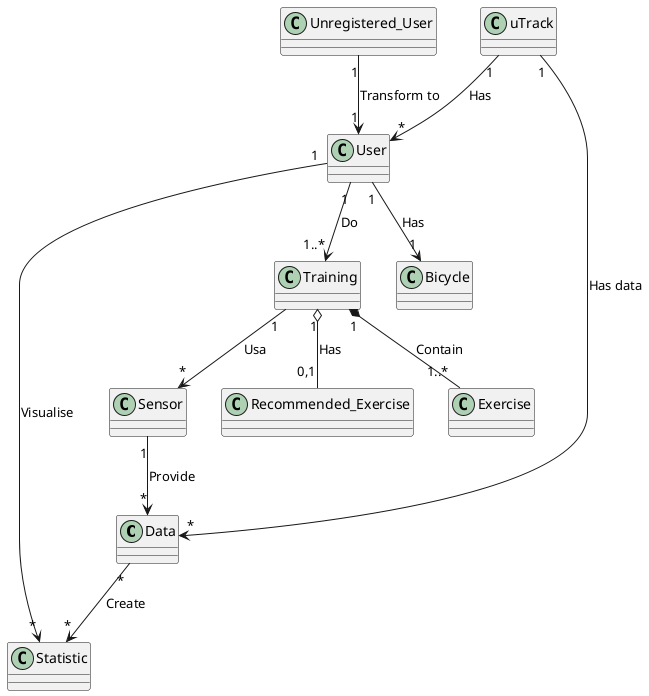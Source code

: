 @startuml

class Data {
}
class Statistic {
}
class Sensor {
}
class Training {
}
class Recommended_Exercise {
}
class Unregistered_User {
}
class uTrack {
}
class User {
}
class Bicycle {
}
class Exercise {
}

uTrack "1" --> "*" Data : "Has data"
uTrack "1" --> "*" User : "Has"
Data "*" --> "*" Statistic : "Create"
User "1" --> "*" Statistic : "Visualise"
Unregistered_User "1" --> "1" User : "Transform to"
User "1" --> "1" Bicycle : "Has"
User "1" --> "1..*" Training : "Do"
Training "1" *-- "1..*" Exercise : "Contain"
Training "1" o-- "0,1" Recommended_Exercise : "Has"
Training "1" --> "*" Sensor : "Usa"
Sensor "1" --> "*" Data : "Provide"

@enduml
